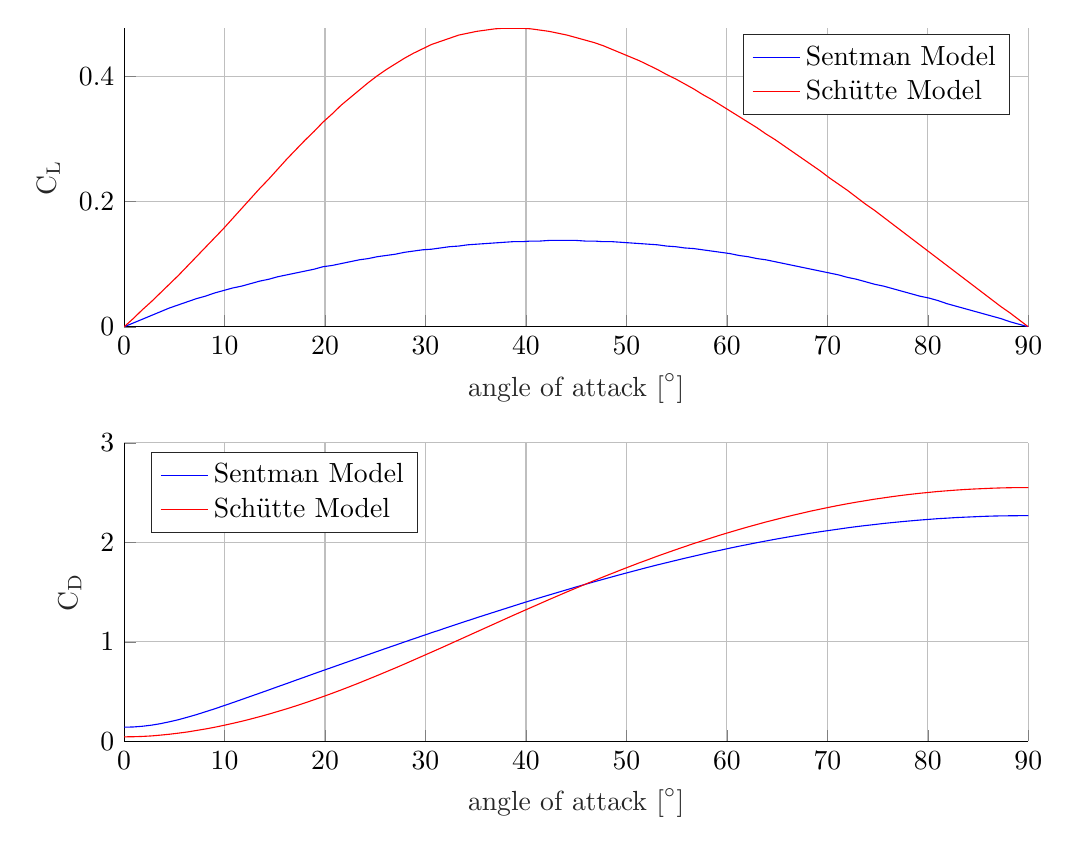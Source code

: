 % This file was created by matlab2tikz.
%
%The latest updates can be retrieved from
%  http://www.mathworks.com/matlabcentral/fileexchange/22022-matlab2tikz-matlab2tikz
%where you can also make suggestions and rate matlab2tikz.
%
\begin{tikzpicture}

\begin{axis}[%
width=4.521in,
height=1.493in,
at={(0.758in,2.554in)},
scale only axis,
xmin=0,
xmax=90,
xlabel style={font=\color{white!15!black}},
xlabel={$\text{angle of attack [}^\circ\text{]}$},
ymin=-6.154e-07,
ymax=0.477,
ylabel style={font=\color{white!15!black}},
ylabel={$\text{C}_\text{L}$},
axis background/.style={fill=white},
axis x line*=bottom,
axis y line*=left,
xmajorgrids,
ymajorgrids,
legend style={legend cell align=left, align=left, draw=white!15!black}
]
\addplot [color=blue]
  table[row sep=crcr]{%
0	0\\
0.9	0.006\\
1.8	0.012\\
2.7	0.018\\
3.6	0.024\\
4.5	0.03\\
5.4	0.035\\
6.3	0.04\\
7.2	0.045\\
8.1	0.049\\
9	0.054\\
9.9	0.058\\
10.8	0.062\\
11.7	0.065\\
12.6	0.069\\
13.5	0.073\\
14.4	0.076\\
15.3	0.08\\
16.2	0.083\\
17.1	0.086\\
18	0.089\\
18.9	0.092\\
19.8	0.096\\
20.7	0.098\\
21.6	0.101\\
22.5	0.104\\
23.4	0.107\\
24.3	0.109\\
25.2	0.112\\
26.1	0.114\\
27	0.116\\
27.9	0.119\\
28.8	0.121\\
29.7	0.123\\
30.6	0.124\\
31.5	0.126\\
32.4	0.128\\
33.3	0.129\\
34.2	0.131\\
35.1	0.132\\
36	0.133\\
36.9	0.134\\
37.8	0.135\\
38.7	0.136\\
39.6	0.136\\
40.5	0.137\\
41.4	0.137\\
42.3	0.138\\
43.2	0.138\\
44.1	0.138\\
45	0.138\\
45.9	0.137\\
46.8	0.137\\
47.7	0.136\\
48.6	0.136\\
49.5	0.135\\
50.4	0.134\\
51.3	0.133\\
52.2	0.132\\
53.1	0.131\\
54	0.129\\
54.9	0.128\\
55.8	0.126\\
56.7	0.125\\
57.6	0.123\\
58.5	0.121\\
59.4	0.119\\
60.3	0.117\\
61.2	0.114\\
62.1	0.112\\
63	0.109\\
63.9	0.107\\
64.8	0.104\\
65.7	0.101\\
66.6	0.098\\
67.5	0.095\\
68.4	0.092\\
69.3	0.089\\
70.2	0.086\\
71.1	0.083\\
72	0.079\\
72.9	0.076\\
73.8	0.072\\
74.7	0.068\\
75.6	0.065\\
76.5	0.061\\
77.4	0.057\\
78.3	0.053\\
79.2	0.049\\
80.1	0.046\\
81	0.042\\
81.9	0.037\\
82.8	0.033\\
83.7	0.029\\
84.6	0.025\\
85.5	0.021\\
86.4	0.017\\
87.3	0.013\\
88.2	0.008\\
89.1	0.004\\
90	5.963e-17\\
};
\addlegendentry{Sentman Model}

\addplot [color=red]
  table[row sep=crcr]{%
0	0\\
0.9	0.013\\
1.8	0.027\\
2.7	0.04\\
3.6	0.054\\
4.5	0.068\\
5.4	0.082\\
6.3	0.097\\
7.2	0.112\\
8.1	0.127\\
9	0.142\\
9.9	0.157\\
10.8	0.173\\
11.7	0.189\\
12.6	0.205\\
13.5	0.221\\
14.4	0.236\\
15.3	0.252\\
16.2	0.268\\
17.1	0.283\\
18	0.298\\
18.9	0.312\\
19.8	0.327\\
20.7	0.34\\
21.6	0.354\\
22.5	0.366\\
23.4	0.378\\
24.3	0.39\\
25.2	0.401\\
26.1	0.411\\
27	0.42\\
27.9	0.429\\
28.8	0.437\\
29.7	0.444\\
30.6	0.451\\
31.5	0.456\\
32.4	0.461\\
33.3	0.466\\
34.2	0.469\\
35.1	0.472\\
36	0.474\\
36.9	0.476\\
37.8	0.477\\
38.7	0.477\\
39.6	0.477\\
40.5	0.476\\
41.4	0.474\\
42.3	0.472\\
43.2	0.469\\
44.1	0.466\\
45	0.462\\
45.9	0.458\\
46.8	0.454\\
47.7	0.449\\
48.6	0.443\\
49.5	0.437\\
50.4	0.431\\
51.3	0.425\\
52.2	0.418\\
53.1	0.411\\
54	0.403\\
54.9	0.396\\
55.8	0.388\\
56.7	0.38\\
57.6	0.371\\
58.5	0.363\\
59.4	0.354\\
60.3	0.345\\
61.2	0.336\\
62.1	0.327\\
63	0.318\\
63.9	0.308\\
64.8	0.299\\
65.7	0.289\\
66.6	0.279\\
67.5	0.269\\
68.4	0.259\\
69.3	0.249\\
70.2	0.238\\
71.1	0.228\\
72	0.218\\
72.9	0.207\\
73.8	0.196\\
74.7	0.186\\
75.6	0.175\\
76.5	0.164\\
77.4	0.153\\
78.3	0.142\\
79.2	0.131\\
80.1	0.12\\
81	0.109\\
81.9	0.098\\
82.8	0.087\\
83.7	0.076\\
84.6	0.065\\
85.5	0.054\\
86.4	0.043\\
87.3	0.032\\
88.2	0.022\\
89.1	0.011\\
90	-6.154e-07\\
};
\addlegendentry{Schütte Model}

\end{axis}

\begin{axis}[%
width=4.521in,
height=1.493in,
at={(0.758in,0.481in)},
scale only axis,
xmin=0,
xmax=90,
xlabel style={font=\color{white!15!black}},
xlabel={$\text{angle of attack [}^\circ\text{]}$},
ymin=0,
ymax=3,
ylabel style={font=\color{white!15!black}},
ylabel={$\text{C}_\text{D}$},
axis background/.style={fill=white},
axis x line*=bottom,
axis y line*=left,
xmajorgrids,
ymajorgrids,
legend style={at={(0.03,0.97)}, anchor=north west, legend cell align=left, align=left, draw=white!15!black}
]
\addplot [color=blue]
  table[row sep=crcr]{%
0	0.143\\
0.9	0.145\\
1.8	0.152\\
2.7	0.163\\
3.6	0.178\\
4.5	0.197\\
5.4	0.218\\
6.3	0.243\\
7.2	0.269\\
8.1	0.298\\
9	0.327\\
9.9	0.358\\
10.8	0.389\\
11.7	0.421\\
12.6	0.453\\
13.5	0.485\\
14.4	0.517\\
15.3	0.55\\
16.2	0.582\\
17.1	0.615\\
18	0.647\\
18.9	0.68\\
19.8	0.712\\
20.7	0.744\\
21.6	0.776\\
22.5	0.808\\
23.4	0.84\\
24.3	0.872\\
25.2	0.904\\
26.1	0.936\\
27	0.967\\
27.9	0.999\\
28.8	1.03\\
29.7	1.061\\
30.6	1.092\\
31.5	1.122\\
32.4	1.153\\
33.3	1.183\\
34.2	1.213\\
35.1	1.243\\
36	1.272\\
36.9	1.301\\
37.8	1.33\\
38.7	1.359\\
39.6	1.388\\
40.5	1.416\\
41.4	1.444\\
42.3	1.471\\
43.2	1.498\\
44.1	1.525\\
45	1.552\\
45.9	1.578\\
46.8	1.604\\
47.7	1.629\\
48.6	1.654\\
49.5	1.679\\
50.4	1.703\\
51.3	1.727\\
52.2	1.751\\
53.1	1.774\\
54	1.796\\
54.9	1.818\\
55.8	1.84\\
56.7	1.861\\
57.6	1.882\\
58.5	1.903\\
59.4	1.922\\
60.3	1.942\\
61.2	1.961\\
62.1	1.979\\
63	1.997\\
63.9	2.014\\
64.8	2.031\\
65.7	2.047\\
66.6	2.063\\
67.5	2.078\\
68.4	2.093\\
69.3	2.107\\
70.2	2.12\\
71.1	2.133\\
72	2.146\\
72.9	2.158\\
73.8	2.169\\
74.7	2.179\\
75.6	2.19\\
76.5	2.199\\
77.4	2.208\\
78.3	2.216\\
79.2	2.224\\
80.1	2.231\\
81	2.238\\
81.9	2.243\\
82.8	2.249\\
83.7	2.253\\
84.6	2.257\\
85.5	2.261\\
86.4	2.264\\
87.3	2.266\\
88.2	2.267\\
89.1	2.268\\
90	2.269\\
};
\addlegendentry{Sentman Model}

\addplot [color=red]
  table[row sep=crcr]{%
0	0.046\\
0.9	0.047\\
1.8	0.05\\
2.7	0.055\\
3.6	0.063\\
4.5	0.072\\
5.4	0.083\\
6.3	0.095\\
7.2	0.11\\
8.1	0.125\\
9	0.142\\
9.9	0.161\\
10.8	0.181\\
11.7	0.202\\
12.6	0.225\\
13.5	0.249\\
14.4	0.274\\
15.3	0.301\\
16.2	0.328\\
17.1	0.357\\
18	0.387\\
18.9	0.418\\
19.8	0.45\\
20.7	0.483\\
21.6	0.517\\
22.5	0.552\\
23.4	0.588\\
24.3	0.625\\
25.2	0.662\\
26.1	0.7\\
27	0.738\\
27.9	0.777\\
28.8	0.817\\
29.7	0.857\\
30.6	0.897\\
31.5	0.937\\
32.4	0.978\\
33.3	1.019\\
34.2	1.06\\
35.1	1.101\\
36	1.142\\
36.9	1.183\\
37.8	1.224\\
38.7	1.265\\
39.6	1.305\\
40.5	1.345\\
41.4	1.385\\
42.3	1.425\\
43.2	1.464\\
44.1	1.503\\
45	1.541\\
45.9	1.579\\
46.8	1.616\\
47.7	1.653\\
48.6	1.689\\
49.5	1.725\\
50.4	1.76\\
51.3	1.795\\
52.2	1.828\\
53.1	1.862\\
54	1.894\\
54.9	1.926\\
55.8	1.957\\
56.7	1.988\\
57.6	2.017\\
58.5	2.046\\
59.4	2.075\\
60.3	2.102\\
61.2	2.129\\
62.1	2.155\\
63	2.18\\
63.9	2.205\\
64.8	2.228\\
65.7	2.251\\
66.6	2.273\\
67.5	2.294\\
68.4	2.315\\
69.3	2.334\\
70.2	2.353\\
71.1	2.371\\
72	2.388\\
72.9	2.404\\
73.8	2.419\\
74.7	2.434\\
75.6	2.447\\
76.5	2.46\\
77.4	2.472\\
78.3	2.483\\
79.2	2.493\\
80.1	2.502\\
81	2.511\\
81.9	2.518\\
82.8	2.525\\
83.7	2.531\\
84.6	2.536\\
85.5	2.54\\
86.4	2.544\\
87.3	2.547\\
88.2	2.549\\
89.1	2.55\\
90	2.55\\
};
\addlegendentry{Schütte Model}

\end{axis}
\end{tikzpicture}%